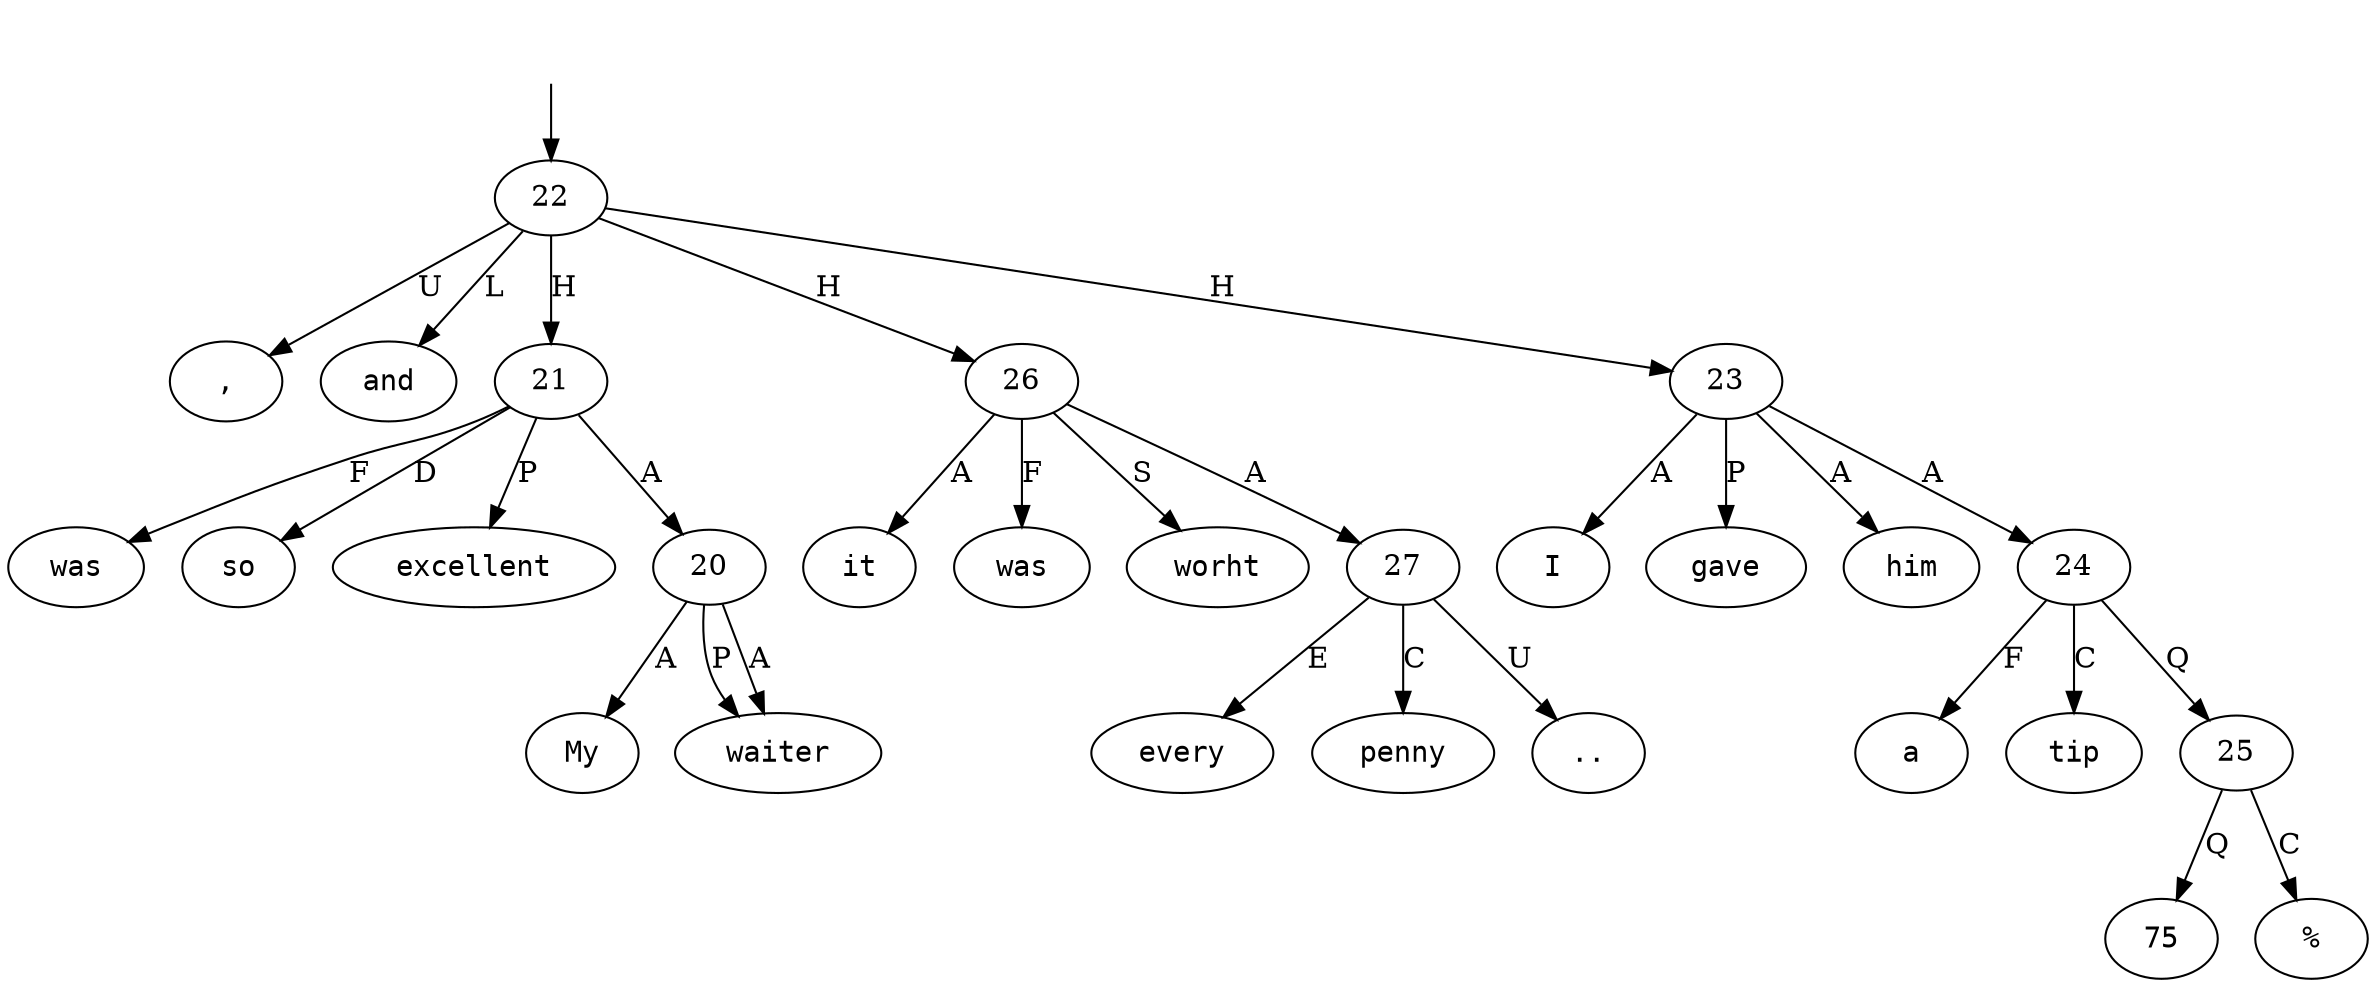 digraph "194316-0004" {
  top [ style=invis ];
  top -> 22;
  0 [ shape=oval, label=<<table align="center" border="0" cellspacing="0"><tr><td colspan="2"><font face="Courier">My</font></td></tr></table>> ];
  1 [ shape=oval, label=<<table align="center" border="0" cellspacing="0"><tr><td colspan="2"><font face="Courier">waiter</font></td></tr></table>> ];
  2 [ shape=oval, label=<<table align="center" border="0" cellspacing="0"><tr><td colspan="2"><font face="Courier">was</font></td></tr></table>> ];
  3 [ shape=oval, label=<<table align="center" border="0" cellspacing="0"><tr><td colspan="2"><font face="Courier">so</font></td></tr></table>> ];
  4 [ shape=oval, label=<<table align="center" border="0" cellspacing="0"><tr><td colspan="2"><font face="Courier">excellent</font></td></tr></table>> ];
  5 [ shape=oval, label=<<table align="center" border="0" cellspacing="0"><tr><td colspan="2"><font face="Courier">I</font></td></tr></table>> ];
  6 [ shape=oval, label=<<table align="center" border="0" cellspacing="0"><tr><td colspan="2"><font face="Courier">gave</font></td></tr></table>> ];
  7 [ shape=oval, label=<<table align="center" border="0" cellspacing="0"><tr><td colspan="2"><font face="Courier">him</font></td></tr></table>> ];
  8 [ shape=oval, label=<<table align="center" border="0" cellspacing="0"><tr><td colspan="2"><font face="Courier">a</font></td></tr></table>> ];
  9 [ shape=oval, label=<<table align="center" border="0" cellspacing="0"><tr><td colspan="2"><font face="Courier">75</font></td></tr></table>> ];
  10 [ shape=oval, label=<<table align="center" border="0" cellspacing="0"><tr><td colspan="2"><font face="Courier">%</font></td></tr></table>> ];
  11 [ shape=oval, label=<<table align="center" border="0" cellspacing="0"><tr><td colspan="2"><font face="Courier">tip</font></td></tr></table>> ];
  12 [ shape=oval, label=<<table align="center" border="0" cellspacing="0"><tr><td colspan="2"><font face="Courier">,</font></td></tr></table>> ];
  13 [ shape=oval, label=<<table align="center" border="0" cellspacing="0"><tr><td colspan="2"><font face="Courier">and</font></td></tr></table>> ];
  14 [ shape=oval, label=<<table align="center" border="0" cellspacing="0"><tr><td colspan="2"><font face="Courier">it</font></td></tr></table>> ];
  15 [ shape=oval, label=<<table align="center" border="0" cellspacing="0"><tr><td colspan="2"><font face="Courier">was</font></td></tr></table>> ];
  16 [ shape=oval, label=<<table align="center" border="0" cellspacing="0"><tr><td colspan="2"><font face="Courier">worht</font></td></tr></table>> ];
  17 [ shape=oval, label=<<table align="center" border="0" cellspacing="0"><tr><td colspan="2"><font face="Courier">every</font></td></tr></table>> ];
  18 [ shape=oval, label=<<table align="center" border="0" cellspacing="0"><tr><td colspan="2"><font face="Courier">penny</font></td></tr></table>> ];
  19 [ shape=oval, label=<<table align="center" border="0" cellspacing="0"><tr><td colspan="2"><font face="Courier">..</font></td></tr></table>> ];
  20 -> 0 [ label="A" ];
  20 -> 1 [ label="P" ];
  20 -> 1 [ label="A" ];
  21 -> 20 [ label="A" ];
  21 -> 3 [ label="D" ];
  21 -> 4 [ label="P" ];
  21 -> 2 [ label="F" ];
  22 -> 26 [ label="H" ];
  22 -> 21 [ label="H" ];
  22 -> 23 [ label="H" ];
  22 -> 13 [ label="L" ];
  22 -> 12 [ label="U" ];
  23 -> 6 [ label="P" ];
  23 -> 7 [ label="A" ];
  23 -> 5 [ label="A" ];
  23 -> 24 [ label="A" ];
  24 -> 8 [ label="F" ];
  24 -> 11 [ label="C" ];
  24 -> 25 [ label="Q" ];
  25 -> 9 [ label="Q" ];
  25 -> 10 [ label="C" ];
  26 -> 27 [ label="A" ];
  26 -> 16 [ label="S" ];
  26 -> 14 [ label="A" ];
  26 -> 15 [ label="F" ];
  27 -> 19 [ label="U" ];
  27 -> 17 [ label="E" ];
  27 -> 18 [ label="C" ];
}

